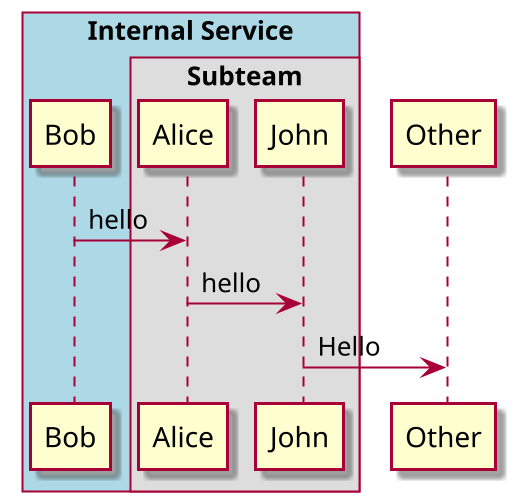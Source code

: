 @startuml Participant Encompass
skin rose
scale 2
/'
It is possible to draw a box around some participants, using box and end box commands.
You can add an optional title or a optional background color, after the box keyword.
It is also possible to nest boxes - to draw a box within a box -
when using the teoz rendering engine, for example:
'/

!pragma teoz true
box "Internal Service" #LightBlue
participant Bob
box "Subteam"
participant Alice
participant John
end box

end box
participant Other

Bob -> Alice : hello
Alice -> John : hello
John -> Other: Hello

@enduml

